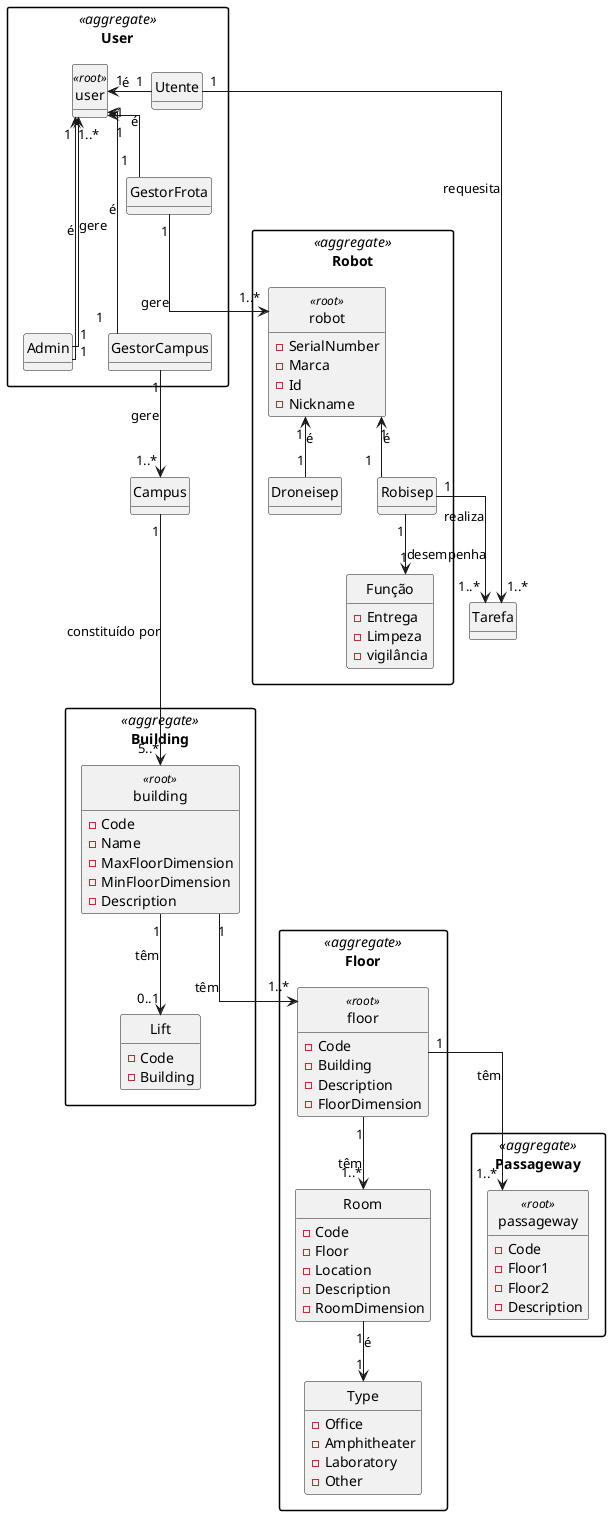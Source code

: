 @startuml DomainModel

skinparam packageStyle rectangle
skinparam linetype ortho
hide methods
hide circle

package User <<aggregate>> {
    class user <<root>>
    class Admin
    class GestorFrota
    class GestorCampus
    class Utente

}

package Building <<aggregate>> {
    class building <<root>>{
        - Code
        - Name
        - MaxFloorDimension
        - MinFloorDimension
        - Description

    }
    class Lift{
        - Code
        - Building
    }
}

package Floor <<aggregate>> {
    class floor <<root>>{
        - Code
        - Building
        - Description
        - FloorDimension
    }

    class Room{
        - Code
        - Floor
        - Location
        - Description
        - RoomDimension
    }

    enum Type {
            - Office
            - Amphitheater
            - Laboratory
            - Other
    }

}

package Passageway <<aggregate>>{
    class passageway <<root>>{
        - Code
        - Floor1
        - Floor2
        - Description
    }
}



class Campus


package Robot <<aggregate>> {
    class robot <<root>>{
        -SerialNumber
        -Marca
        -Id
        -Nickname
        }
    class Droneisep
    class Robisep
enum Função {
    -Entrega
    -Limpeza
    -vigilância
}
}

class Tarefa{

}

user "1" <--- "1" Admin : é
user "1" <-- "1" GestorFrota: é
user "1" <--- "1" GestorCampus: é
user "1" <- "1" Utente: é

Admin "1" --> "1..*" user : gere

Utente "1" --> "1..*" Tarefa : requesita

GestorCampus "1" --> "1..*" Campus : gere

GestorFrota "1" --> "1..*" robot : gere

Campus "1" ---> "5..*" building : constituído por


building "1" --> "1..*" floor : têm
building "1" --> "0..1" Lift : têm

floor "1" --> "1..*" passageway: têm
floor "1" --> "1..*" Room: têm
Room "1" --> "1" Type: é

robot "1"  <-- "1" Droneisep: é
robot "1" <-- "1" Robisep: é


Robisep "1" --> "1..*" Tarefa: realiza
Robisep "1" --> "1" Função : desempenha












@enduml
